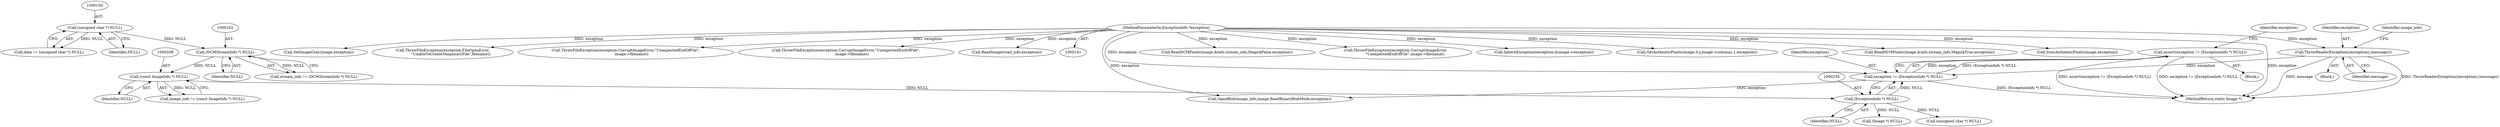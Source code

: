 digraph "0_ImageMagick_9f375e7080a2c1044cd546854d0548b4bfb429d0@API" {
"1000231" [label="(Call,assert(exception != (ExceptionInfo *) NULL))"];
"1000232" [label="(Call,exception != (ExceptionInfo *) NULL)"];
"1000170" [label="(Call,ThrowReaderException((exception),(message)))"];
"1000143" [label="(MethodParameterIn,ExceptionInfo *exception)"];
"1000234" [label="(Call,(ExceptionInfo *) NULL)"];
"1000207" [label="(Call,(const ImageInfo *) NULL)"];
"1000161" [label="(Call,(DCMStreamInfo *) NULL)"];
"1000149" [label="(Call,(unsigned char *) NULL)"];
"1000249" [label="(Call,OpenBlob(image_info,image,ReadBinaryBlobMode,exception))"];
"1003820" [label="(Call,ReadDCMPixels(image,&info,stream_info,MagickFalse,exception))"];
"1000163" [label="(Identifier,NULL)"];
"1002700" [label="(Call,ThrowFileException(exception,CorruptImageError,\n                \"UnexpectedEndOfFile\",image->filename))"];
"1003062" [label="(Call,InheritException(exception,&image->exception))"];
"1003552" [label="(Call,GetAuthenticPixels(image,0,y,image->columns,1,exception))"];
"1000170" [label="(Call,ThrowReaderException((exception),(message)))"];
"1000161" [label="(Call,(DCMStreamInfo *) NULL)"];
"1000151" [label="(Identifier,NULL)"];
"1000206" [label="(Identifier,image_info)"];
"1000233" [label="(Identifier,exception)"];
"1004016" [label="(MethodReturn,static Image *)"];
"1003778" [label="(Call,ReadDCMPixels(image,&info,stream_info,MagickTrue,exception))"];
"1000232" [label="(Call,exception != (ExceptionInfo *) NULL)"];
"1000147" [label="(Call,data != (unsigned char *) NULL)"];
"1000209" [label="(Identifier,NULL)"];
"1000240" [label="(Identifier,exception)"];
"1003637" [label="(Call,SyncAuthenticPixels(image,exception))"];
"1003829" [label="(Call,SetImageGray(image,exception))"];
"1000145" [label="(Block,)"];
"1000149" [label="(Call,(unsigned char *) NULL)"];
"1000207" [label="(Call,(const ImageInfo *) NULL)"];
"1002678" [label="(Call,ThrowFileException(exception,FileOpenError,\n              \"UnableToCreateTemporaryFile\",filename))"];
"1000231" [label="(Call,assert(exception != (ExceptionInfo *) NULL))"];
"1000236" [label="(Identifier,NULL)"];
"1000234" [label="(Call,(ExceptionInfo *) NULL)"];
"1002396" [label="(Call,ThrowFileException(exception,CorruptImageError,\"UnexpectedEndOfFile\",\n          image->filename))"];
"1000171" [label="(Identifier,exception)"];
"1000264" [label="(Call,(Image *) NULL)"];
"1003844" [label="(Call,ThrowFileException(exception,CorruptImageError,\"UnexpectedEndOfFile\",\n          image->filename))"];
"1000279" [label="(Call,(unsigned char *) NULL)"];
"1000143" [label="(MethodParameterIn,ExceptionInfo *exception)"];
"1000159" [label="(Call,stream_info != (DCMStreamInfo *) NULL)"];
"1002743" [label="(Call,ReadImage(read_info,exception))"];
"1000205" [label="(Call,image_info != (const ImageInfo *) NULL)"];
"1000172" [label="(Identifier,message)"];
"1000144" [label="(Block,)"];
"1000231" -> "1000144"  [label="AST: "];
"1000231" -> "1000232"  [label="CFG: "];
"1000232" -> "1000231"  [label="AST: "];
"1000240" -> "1000231"  [label="CFG: "];
"1000231" -> "1004016"  [label="DDG: assert(exception != (ExceptionInfo *) NULL)"];
"1000231" -> "1004016"  [label="DDG: exception != (ExceptionInfo *) NULL"];
"1000232" -> "1000231"  [label="DDG: exception"];
"1000232" -> "1000231"  [label="DDG: (ExceptionInfo *) NULL"];
"1000232" -> "1000234"  [label="CFG: "];
"1000233" -> "1000232"  [label="AST: "];
"1000234" -> "1000232"  [label="AST: "];
"1000232" -> "1004016"  [label="DDG: (ExceptionInfo *) NULL"];
"1000170" -> "1000232"  [label="DDG: exception"];
"1000143" -> "1000232"  [label="DDG: exception"];
"1000234" -> "1000232"  [label="DDG: NULL"];
"1000232" -> "1000249"  [label="DDG: exception"];
"1000170" -> "1000145"  [label="AST: "];
"1000170" -> "1000172"  [label="CFG: "];
"1000171" -> "1000170"  [label="AST: "];
"1000172" -> "1000170"  [label="AST: "];
"1000206" -> "1000170"  [label="CFG: "];
"1000170" -> "1004016"  [label="DDG: message"];
"1000170" -> "1004016"  [label="DDG: ThrowReaderException((exception),(message))"];
"1000143" -> "1000170"  [label="DDG: exception"];
"1000143" -> "1000141"  [label="AST: "];
"1000143" -> "1004016"  [label="DDG: exception"];
"1000143" -> "1000249"  [label="DDG: exception"];
"1000143" -> "1002396"  [label="DDG: exception"];
"1000143" -> "1002678"  [label="DDG: exception"];
"1000143" -> "1002700"  [label="DDG: exception"];
"1000143" -> "1002743"  [label="DDG: exception"];
"1000143" -> "1003062"  [label="DDG: exception"];
"1000143" -> "1003552"  [label="DDG: exception"];
"1000143" -> "1003637"  [label="DDG: exception"];
"1000143" -> "1003778"  [label="DDG: exception"];
"1000143" -> "1003820"  [label="DDG: exception"];
"1000143" -> "1003829"  [label="DDG: exception"];
"1000143" -> "1003844"  [label="DDG: exception"];
"1000234" -> "1000236"  [label="CFG: "];
"1000235" -> "1000234"  [label="AST: "];
"1000236" -> "1000234"  [label="AST: "];
"1000207" -> "1000234"  [label="DDG: NULL"];
"1000234" -> "1000264"  [label="DDG: NULL"];
"1000234" -> "1000279"  [label="DDG: NULL"];
"1000207" -> "1000205"  [label="AST: "];
"1000207" -> "1000209"  [label="CFG: "];
"1000208" -> "1000207"  [label="AST: "];
"1000209" -> "1000207"  [label="AST: "];
"1000205" -> "1000207"  [label="CFG: "];
"1000207" -> "1000205"  [label="DDG: NULL"];
"1000161" -> "1000207"  [label="DDG: NULL"];
"1000161" -> "1000159"  [label="AST: "];
"1000161" -> "1000163"  [label="CFG: "];
"1000162" -> "1000161"  [label="AST: "];
"1000163" -> "1000161"  [label="AST: "];
"1000159" -> "1000161"  [label="CFG: "];
"1000161" -> "1000159"  [label="DDG: NULL"];
"1000149" -> "1000161"  [label="DDG: NULL"];
"1000149" -> "1000147"  [label="AST: "];
"1000149" -> "1000151"  [label="CFG: "];
"1000150" -> "1000149"  [label="AST: "];
"1000151" -> "1000149"  [label="AST: "];
"1000147" -> "1000149"  [label="CFG: "];
"1000149" -> "1000147"  [label="DDG: NULL"];
}
